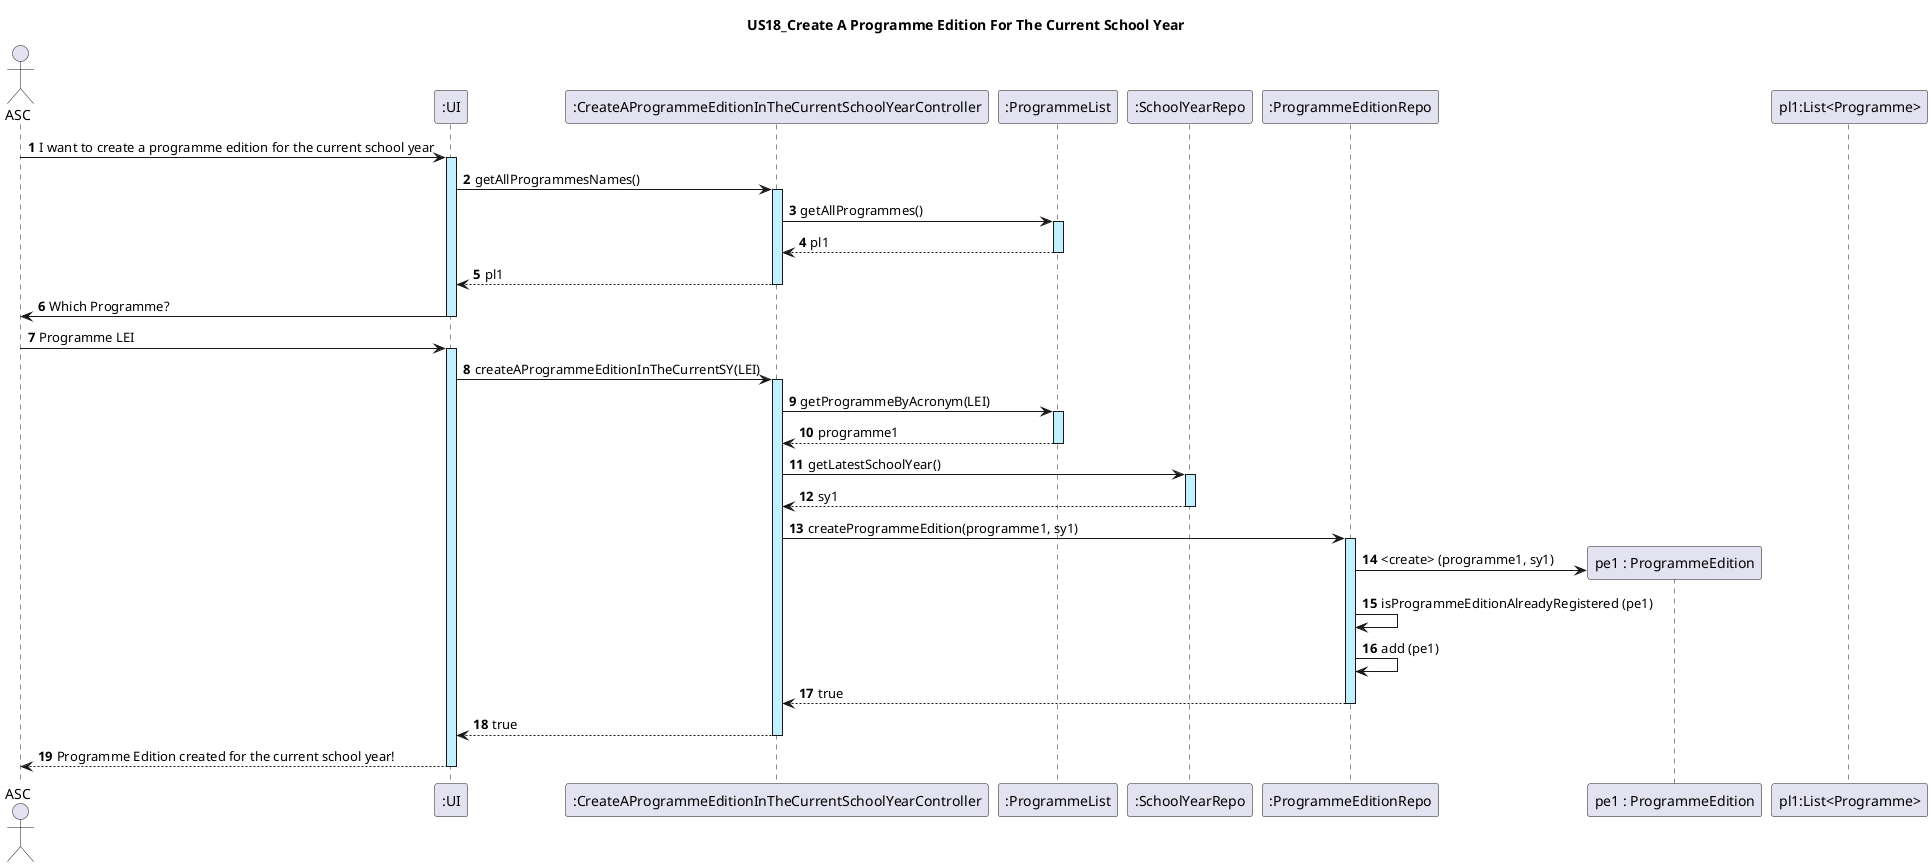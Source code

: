 @startuml
title : US18_Create A Programme Edition For The Current School Year
autonumber
Actor ASC

participant ":UI" as UI
participant ":CreateAProgrammeEditionInTheCurrentSchoolYearController" as CPEC
participant ":ProgrammeList" as PL
participant ":SchoolYearRepo" as SYR
participant ":ProgrammeEditionRepo" as PER

ASC -> UI ++ #application : I want to create a programme edition for the current school year
UI -> CPEC ++ #application : getAllProgrammesNames()
CPEC -> PL ++ #application : getAllProgrammes()
PL --> CPEC -- : pl1
CPEC --> UI -- : pl1
UI -> ASC --  : Which Programme?
ASC -> UI ++ #application : Programme LEI
UI -> CPEC ++ #application : createAProgrammeEditionInTheCurrentSY(LEI)

CPEC -> PL ++ #application : getProgrammeByAcronym(LEI)
PL --> CPEC -- : programme1
CPEC -> SYR ++ #application : getLatestSchoolYear()
SYR --> CPEC :sy1
SYR --
CPEC -> PER ++ #application : createProgrammeEdition(programme1, sy1)
create "pe1 : ProgrammeEdition" as PE
PER -> PE : <create> (programme1, sy1)
PER -> PER : isProgrammeEditionAlreadyRegistered (pe1)
PER -> PER : add (pe1)
PER --> CPEC : true
PER --
CPEC --> UI : true
CPEC --
UI --> ASC -- : Programme Edition created for the current school year!
participant "pl1:List<Programme>"
@enduml